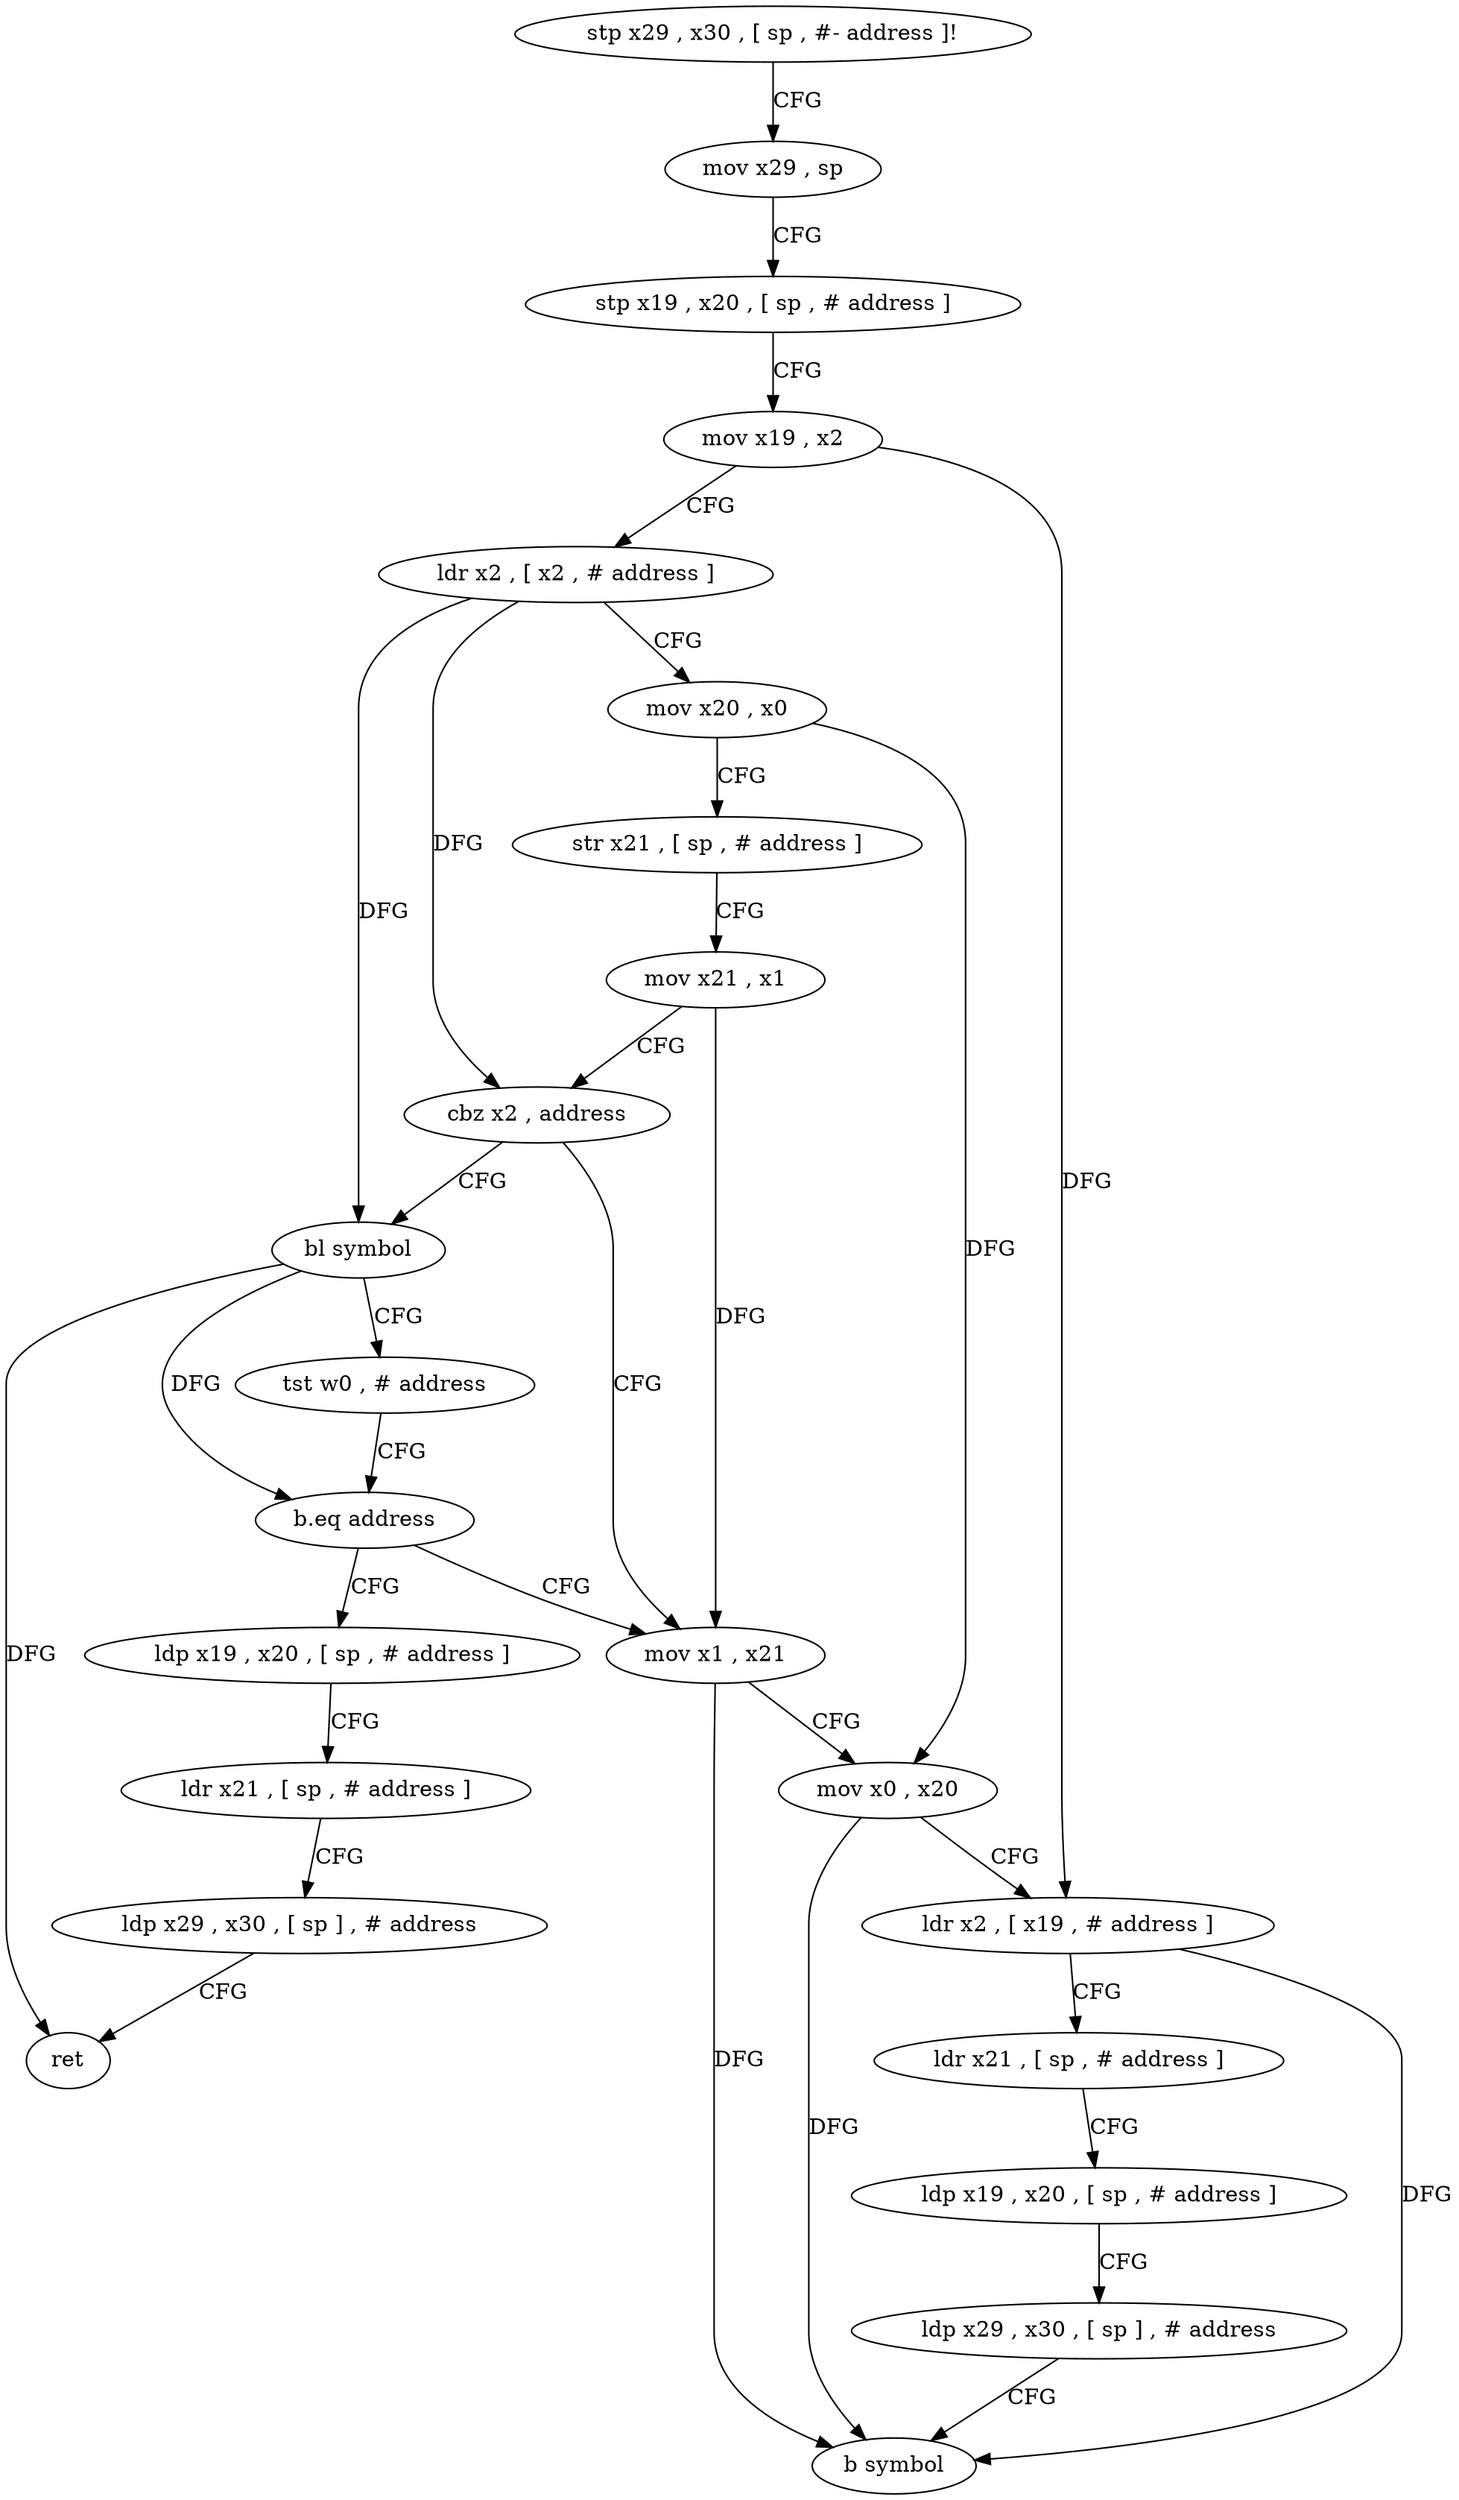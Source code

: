 digraph "func" {
"4213664" [label = "stp x29 , x30 , [ sp , #- address ]!" ]
"4213668" [label = "mov x29 , sp" ]
"4213672" [label = "stp x19 , x20 , [ sp , # address ]" ]
"4213676" [label = "mov x19 , x2" ]
"4213680" [label = "ldr x2 , [ x2 , # address ]" ]
"4213684" [label = "mov x20 , x0" ]
"4213688" [label = "str x21 , [ sp , # address ]" ]
"4213692" [label = "mov x21 , x1" ]
"4213696" [label = "cbz x2 , address" ]
"4213712" [label = "mov x1 , x21" ]
"4213700" [label = "bl symbol" ]
"4213716" [label = "mov x0 , x20" ]
"4213720" [label = "ldr x2 , [ x19 , # address ]" ]
"4213724" [label = "ldr x21 , [ sp , # address ]" ]
"4213728" [label = "ldp x19 , x20 , [ sp , # address ]" ]
"4213732" [label = "ldp x29 , x30 , [ sp ] , # address" ]
"4213736" [label = "b symbol" ]
"4213704" [label = "tst w0 , # address" ]
"4213708" [label = "b.eq address" ]
"4213744" [label = "ldp x19 , x20 , [ sp , # address ]" ]
"4213748" [label = "ldr x21 , [ sp , # address ]" ]
"4213752" [label = "ldp x29 , x30 , [ sp ] , # address" ]
"4213756" [label = "ret" ]
"4213664" -> "4213668" [ label = "CFG" ]
"4213668" -> "4213672" [ label = "CFG" ]
"4213672" -> "4213676" [ label = "CFG" ]
"4213676" -> "4213680" [ label = "CFG" ]
"4213676" -> "4213720" [ label = "DFG" ]
"4213680" -> "4213684" [ label = "CFG" ]
"4213680" -> "4213696" [ label = "DFG" ]
"4213680" -> "4213700" [ label = "DFG" ]
"4213684" -> "4213688" [ label = "CFG" ]
"4213684" -> "4213716" [ label = "DFG" ]
"4213688" -> "4213692" [ label = "CFG" ]
"4213692" -> "4213696" [ label = "CFG" ]
"4213692" -> "4213712" [ label = "DFG" ]
"4213696" -> "4213712" [ label = "CFG" ]
"4213696" -> "4213700" [ label = "CFG" ]
"4213712" -> "4213716" [ label = "CFG" ]
"4213712" -> "4213736" [ label = "DFG" ]
"4213700" -> "4213704" [ label = "CFG" ]
"4213700" -> "4213708" [ label = "DFG" ]
"4213700" -> "4213756" [ label = "DFG" ]
"4213716" -> "4213720" [ label = "CFG" ]
"4213716" -> "4213736" [ label = "DFG" ]
"4213720" -> "4213724" [ label = "CFG" ]
"4213720" -> "4213736" [ label = "DFG" ]
"4213724" -> "4213728" [ label = "CFG" ]
"4213728" -> "4213732" [ label = "CFG" ]
"4213732" -> "4213736" [ label = "CFG" ]
"4213704" -> "4213708" [ label = "CFG" ]
"4213708" -> "4213744" [ label = "CFG" ]
"4213708" -> "4213712" [ label = "CFG" ]
"4213744" -> "4213748" [ label = "CFG" ]
"4213748" -> "4213752" [ label = "CFG" ]
"4213752" -> "4213756" [ label = "CFG" ]
}
